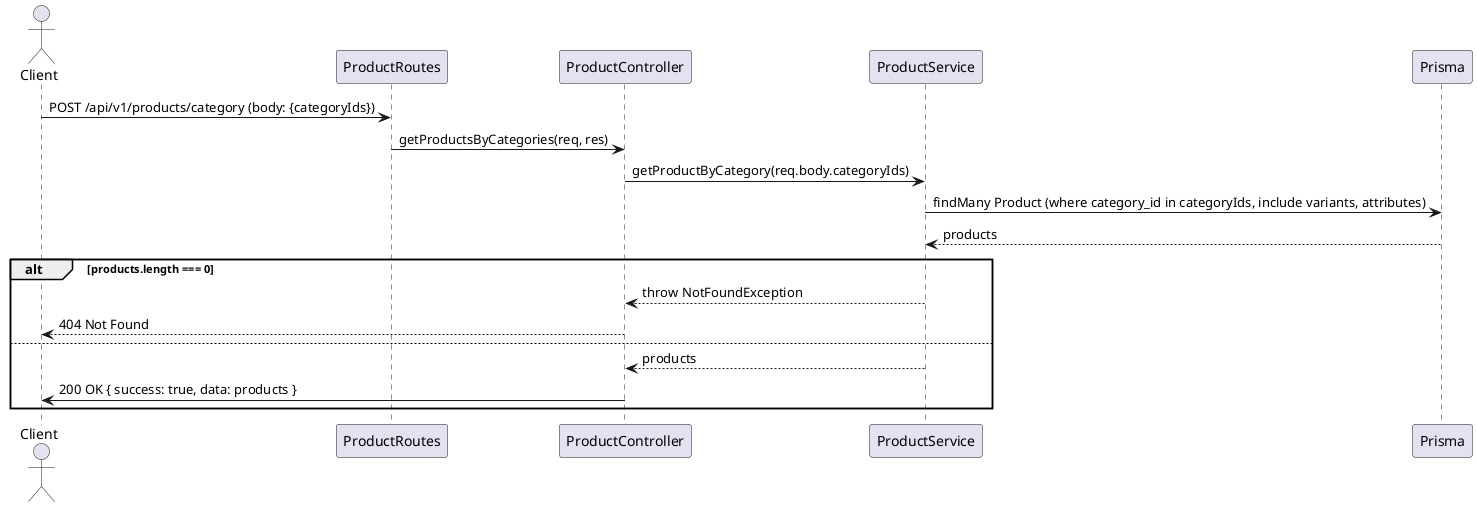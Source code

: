 @startuml GetProductsByCategories
actor Client
participant "ProductRoutes" as Routes
participant "ProductController" as Controller
participant "ProductService" as Service
participant "Prisma" as DB

Client -> Routes : POST /api/v1/products/category (body: {categoryIds})
Routes -> Controller : getProductsByCategories(req, res)
Controller -> Service : getProductByCategory(req.body.categoryIds)
Service -> DB : findMany Product (where category_id in categoryIds, include variants, attributes)
DB --> Service : products
alt products.length === 0
    Service --> Controller : throw NotFoundException
    Controller --> Client : 404 Not Found
else
    Service --> Controller : products
    Controller -> Client : 200 OK { success: true, data: products }
end
@enduml
